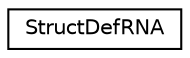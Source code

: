 digraph G
{
  edge [fontname="Helvetica",fontsize="10",labelfontname="Helvetica",labelfontsize="10"];
  node [fontname="Helvetica",fontsize="10",shape=record];
  rankdir=LR;
  Node1 [label="StructDefRNA",height=0.2,width=0.4,color="black", fillcolor="white", style="filled",URL="$d8/dd5/structStructDefRNA.html"];
}
